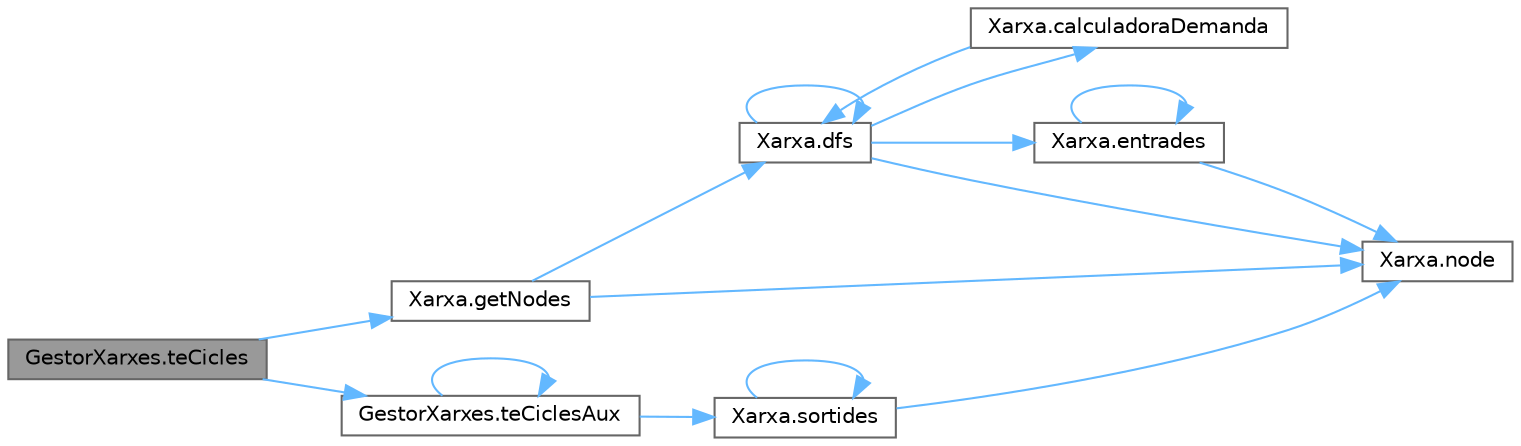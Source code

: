 digraph "GestorXarxes.teCicles"
{
 // LATEX_PDF_SIZE
  bgcolor="transparent";
  edge [fontname=Helvetica,fontsize=10,labelfontname=Helvetica,labelfontsize=10];
  node [fontname=Helvetica,fontsize=10,shape=box,height=0.2,width=0.4];
  rankdir="LR";
  Node1 [id="Node000001",label="GestorXarxes.teCicles",height=0.2,width=0.4,color="gray40", fillcolor="grey60", style="filled", fontcolor="black",tooltip="Comprova si la xarxa x que conté nodeOrigen té cicles."];
  Node1 -> Node2 [id="edge1_Node000001_Node000002",color="steelblue1",style="solid",tooltip=" "];
  Node2 [id="Node000002",label="Xarxa.getNodes",height=0.2,width=0.4,color="grey40", fillcolor="white", style="filled",URL="$class_xarxa.html#a4eb0768dec4379ca4c7b6ddaca34cca0",tooltip="Obté la llista de nodes visitats a partir d'un node donat."];
  Node2 -> Node3 [id="edge2_Node000002_Node000003",color="steelblue1",style="solid",tooltip=" "];
  Node3 [id="Node000003",label="Xarxa.dfs",height=0.2,width=0.4,color="grey40", fillcolor="white", style="filled",URL="$class_xarxa.html#a561323ef66df35ea1fd00f77cacb25a7",tooltip="Realitza una cerca en profunditat (DFS) per distribuir la demanda a través de la xarxa de nodes."];
  Node3 -> Node4 [id="edge3_Node000003_Node000004",color="steelblue1",style="solid",tooltip=" "];
  Node4 [id="Node000004",label="Xarxa.calculadoraDemanda",height=0.2,width=0.4,color="grey40", fillcolor="white", style="filled",URL="$class_xarxa.html#a4e579fd3b3f506a87f72d2acc0afa924",tooltip="Calcula i ajusta la demanda d'un node receptor en funció de la capacitat de la canonada."];
  Node4 -> Node3 [id="edge4_Node000004_Node000003",color="steelblue1",style="solid",tooltip=" "];
  Node3 -> Node3 [id="edge5_Node000003_Node000003",color="steelblue1",style="solid",tooltip=" "];
  Node3 -> Node5 [id="edge6_Node000003_Node000005",color="steelblue1",style="solid",tooltip=" "];
  Node5 [id="Node000005",label="Xarxa.entrades",height=0.2,width=0.4,color="grey40", fillcolor="white", style="filled",URL="$class_xarxa.html#aded00049e8a19716e598c2b0f521389d",tooltip="Retorna un iterador que permet recórrer totes les canonades que entren al node."];
  Node5 -> Node5 [id="edge7_Node000005_Node000005",color="steelblue1",style="solid",tooltip=" "];
  Node5 -> Node6 [id="edge8_Node000005_Node000006",color="steelblue1",style="solid",tooltip=" "];
  Node6 [id="Node000006",label="Xarxa.node",height=0.2,width=0.4,color="grey40", fillcolor="white", style="filled",URL="$class_xarxa.html#a5f4cb1e91855800352838cbaa0b4ef1e",tooltip="Retorna el node de la xarxa amb l'identificador donat."];
  Node3 -> Node6 [id="edge9_Node000003_Node000006",color="steelblue1",style="solid",tooltip=" "];
  Node2 -> Node6 [id="edge10_Node000002_Node000006",color="steelblue1",style="solid",tooltip=" "];
  Node1 -> Node7 [id="edge11_Node000001_Node000007",color="steelblue1",style="solid",tooltip=" "];
  Node7 [id="Node000007",label="GestorXarxes.teCiclesAux",height=0.2,width=0.4,color="grey40", fillcolor="white", style="filled",URL="$class_gestor_xarxes.html#afd6adcfa2f4020f7e8322112c6c2fde6",tooltip="Funció auxiliar per a la funció teCicles."];
  Node7 -> Node8 [id="edge12_Node000007_Node000008",color="steelblue1",style="solid",tooltip=" "];
  Node8 [id="Node000008",label="Xarxa.sortides",height=0.2,width=0.4,color="grey40", fillcolor="white", style="filled",URL="$class_xarxa.html#a8317b31c1ffe524831a25bad0e975597",tooltip="Retorna un iterador que permet recórrer totes les canonades que surten del node."];
  Node8 -> Node6 [id="edge13_Node000008_Node000006",color="steelblue1",style="solid",tooltip=" "];
  Node8 -> Node8 [id="edge14_Node000008_Node000008",color="steelblue1",style="solid",tooltip=" "];
  Node7 -> Node7 [id="edge15_Node000007_Node000007",color="steelblue1",style="solid",tooltip=" "];
}
